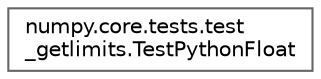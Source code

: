 digraph "Graphical Class Hierarchy"
{
 // LATEX_PDF_SIZE
  bgcolor="transparent";
  edge [fontname=Helvetica,fontsize=10,labelfontname=Helvetica,labelfontsize=10];
  node [fontname=Helvetica,fontsize=10,shape=box,height=0.2,width=0.4];
  rankdir="LR";
  Node0 [id="Node000000",label="numpy.core.tests.test\l_getlimits.TestPythonFloat",height=0.2,width=0.4,color="grey40", fillcolor="white", style="filled",URL="$d8/d97/classnumpy_1_1core_1_1tests_1_1test__getlimits_1_1TestPythonFloat.html",tooltip=" "];
}
